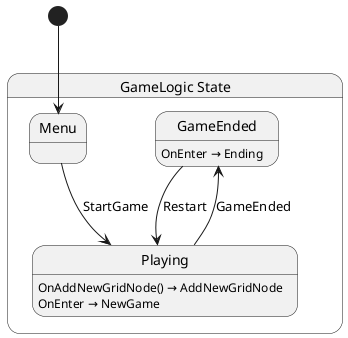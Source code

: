 @startuml GameLogic
state "GameLogic State" as Vertex_Game_State_GameLogic_State {
  state "GameEnded" as Vertex_Game_State_GameLogic_State_GameEnded
  state "Menu" as Vertex_Game_State_GameLogic_State_Menu
  state "Playing" as Vertex_Game_State_GameLogic_State_Playing
}

Vertex_Game_State_GameLogic_State_GameEnded --> Vertex_Game_State_GameLogic_State_Playing : Restart
Vertex_Game_State_GameLogic_State_Menu --> Vertex_Game_State_GameLogic_State_Playing : StartGame
Vertex_Game_State_GameLogic_State_Playing --> Vertex_Game_State_GameLogic_State_GameEnded : GameEnded

Vertex_Game_State_GameLogic_State_GameEnded : OnEnter → Ending
Vertex_Game_State_GameLogic_State_Playing : OnAddNewGridNode() → AddNewGridNode
Vertex_Game_State_GameLogic_State_Playing : OnEnter → NewGame

[*] --> Vertex_Game_State_GameLogic_State_Menu
@enduml